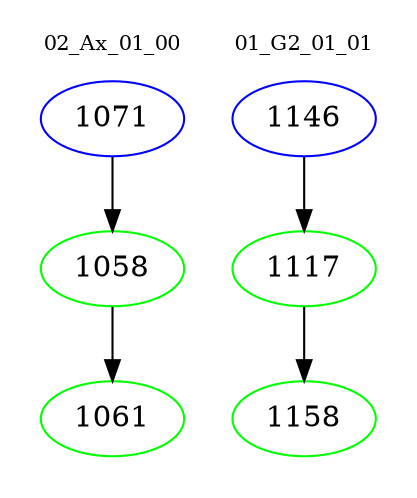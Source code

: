 digraph{
subgraph cluster_0 {
color = white
label = "02_Ax_01_00";
fontsize=10;
T0_1071 [label="1071", color="blue"]
T0_1071 -> T0_1058 [color="black"]
T0_1058 [label="1058", color="green"]
T0_1058 -> T0_1061 [color="black"]
T0_1061 [label="1061", color="green"]
}
subgraph cluster_1 {
color = white
label = "01_G2_01_01";
fontsize=10;
T1_1146 [label="1146", color="blue"]
T1_1146 -> T1_1117 [color="black"]
T1_1117 [label="1117", color="green"]
T1_1117 -> T1_1158 [color="black"]
T1_1158 [label="1158", color="green"]
}
}
